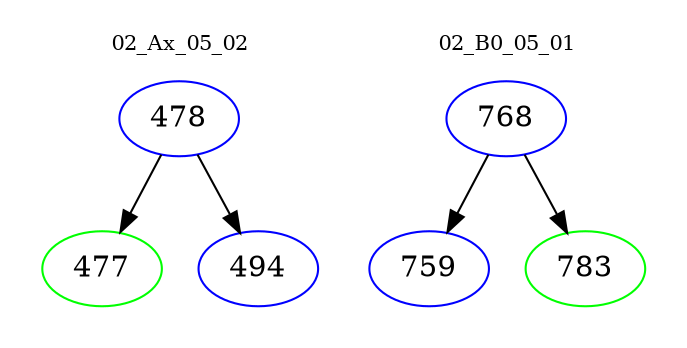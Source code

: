 digraph{
subgraph cluster_0 {
color = white
label = "02_Ax_05_02";
fontsize=10;
T0_478 [label="478", color="blue"]
T0_478 -> T0_477 [color="black"]
T0_477 [label="477", color="green"]
T0_478 -> T0_494 [color="black"]
T0_494 [label="494", color="blue"]
}
subgraph cluster_1 {
color = white
label = "02_B0_05_01";
fontsize=10;
T1_768 [label="768", color="blue"]
T1_768 -> T1_759 [color="black"]
T1_759 [label="759", color="blue"]
T1_768 -> T1_783 [color="black"]
T1_783 [label="783", color="green"]
}
}
